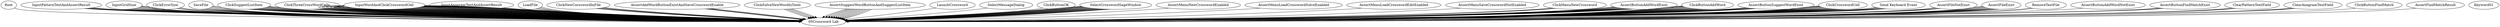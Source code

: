 // TS <-> K
digraph {
	Root
	InputPatternTextAndAssertResult
	Keyword01
	InputGridSize
	ClickErrorSize
	SaveFile
	ClickSuggestListItem
	ClickThreeCrossWordCells
	InputWordAndClickCrosswordCell
	InputAnagramTextAndAssertResult
	LoadFile
	ClickNewCorsswordInFile
	AssertAddWordButtonExistAndSaveCrosswordEnable
	ClickSolveNewWordInTools
	AssertSuggestWordButtonAndSuggestListItem
	"05Crossword Lab"
		Root -> "05Crossword Lab"
	LaunchCrossword
		LaunchCrossword -> "05Crossword Lab"
	SelectMessageDialog
		SelectMessageDialog -> "05Crossword Lab"
	ClickButtonOK
		ClickButtonOK -> "05Crossword Lab"
	SelectCrosswordSageWindow
		SelectCrosswordSageWindow -> "05Crossword Lab"
	AssertMenuNewCrosswordEnabled
		AssertMenuNewCrosswordEnabled -> "05Crossword Lab"
	AssertMenuLoadCrosswordSolveEnabled
		AssertMenuLoadCrosswordSolveEnabled -> "05Crossword Lab"
	AssertMenuLoadCrosswordEditEnabled
		AssertMenuLoadCrosswordEditEnabled -> "05Crossword Lab"
	AssertMenuSaveCrosswordNotEnabled
		AssertMenuSaveCrosswordNotEnabled -> "05Crossword Lab"
	ClickMenuNewCrossword
		ClickMenuNewCrossword -> "05Crossword Lab"
	InputGridSize
		InputGridSize -> "05Crossword Lab"
	AssertAddWordButtonExistAndSaveCrosswordEnable
		AssertAddWordButtonExistAndSaveCrosswordEnable -> "05Crossword Lab"
	ClickMenuNewCrossword
		ClickMenuNewCrossword -> "05Crossword Lab"
	InputGridSize
		InputGridSize -> "05Crossword Lab"
	AssertAddWordButtonExistAndSaveCrosswordEnable
		AssertAddWordButtonExistAndSaveCrosswordEnable -> "05Crossword Lab"
	ClickMenuNewCrossword
		ClickMenuNewCrossword -> "05Crossword Lab"
	InputGridSize
		InputGridSize -> "05Crossword Lab"
	AssertAddWordButtonExistAndSaveCrosswordEnable
		AssertAddWordButtonExistAndSaveCrosswordEnable -> "05Crossword Lab"
	ClickNewCorsswordInFile
		ClickNewCorsswordInFile -> "05Crossword Lab"
	InputGridSize
		InputGridSize -> "05Crossword Lab"
	ClickErrorSize
		ClickErrorSize -> "05Crossword Lab"
	InputGridSize
		InputGridSize -> "05Crossword Lab"
	ClickErrorSize
		ClickErrorSize -> "05Crossword Lab"
	InputGridSize
		InputGridSize -> "05Crossword Lab"
	ClickErrorSize
		ClickErrorSize -> "05Crossword Lab"
	InputGridSize
		InputGridSize -> "05Crossword Lab"
	AssertAddWordButtonExistAndSaveCrosswordEnable
		AssertAddWordButtonExistAndSaveCrosswordEnable -> "05Crossword Lab"
	ClickNewCorsswordInFile
		ClickNewCorsswordInFile -> "05Crossword Lab"
	InputGridSize
		InputGridSize -> "05Crossword Lab"
	SelectCrosswordSageWindow
		SelectCrosswordSageWindow -> "05Crossword Lab"
	AssertButtonAddWordExist
		AssertButtonAddWordExist -> "05Crossword Lab"
	ClickButtonAddWord
		ClickButtonAddWord -> "05Crossword Lab"
	ClickThreeCrossWordCells
		ClickThreeCrossWordCells -> "05Crossword Lab"
	InputWordAndClickCrosswordCell
		InputWordAndClickCrosswordCell -> "05Crossword Lab"
	InputWordAndClickCrosswordCell
		InputWordAndClickCrosswordCell -> "05Crossword Lab"
	InputWordAndClickCrosswordCell
		InputWordAndClickCrosswordCell -> "05Crossword Lab"
	InputWordAndClickCrosswordCell
		InputWordAndClickCrosswordCell -> "05Crossword Lab"
	AssertButtonSuggestWordExist
		AssertButtonSuggestWordExist -> "05Crossword Lab"
	ClickSuggestListItem
		ClickSuggestListItem -> "05Crossword Lab"
	ClickCrosswordCell
		ClickCrosswordCell -> "05Crossword Lab"
	AssertSuggestWordButtonAndSuggestListItem
		AssertSuggestWordButtonAndSuggestListItem -> "05Crossword Lab"
	AssertButtonAddWordExist
		AssertButtonAddWordExist -> "05Crossword Lab"
	ClickButtonAddWord
		ClickButtonAddWord -> "05Crossword Lab"
	ClickThreeCrossWordCells
		ClickThreeCrossWordCells -> "05Crossword Lab"
	InputWordAndClickCrosswordCell
		InputWordAndClickCrosswordCell -> "05Crossword Lab"
	InputWordAndClickCrosswordCell
		InputWordAndClickCrosswordCell -> "05Crossword Lab"
	InputWordAndClickCrosswordCell
		InputWordAndClickCrosswordCell -> "05Crossword Lab"
	AssertButtonSuggestWordExist
		AssertButtonSuggestWordExist -> "05Crossword Lab"
	ClickSuggestListItem
		ClickSuggestListItem -> "05Crossword Lab"
	AssertButtonAddWordExist
		AssertButtonAddWordExist -> "05Crossword Lab"
	ClickButtonAddWord
		ClickButtonAddWord -> "05Crossword Lab"
	ClickThreeCrossWordCells
		ClickThreeCrossWordCells -> "05Crossword Lab"
	ClickSuggestListItem
		ClickSuggestListItem -> "05Crossword Lab"
	ClickCrosswordCell
		ClickCrosswordCell -> "05Crossword Lab"
	AssertSuggestWordButtonAndSuggestListItem
		AssertSuggestWordButtonAndSuggestListItem -> "05Crossword Lab"
	AssertButtonAddWordExist
		AssertButtonAddWordExist -> "05Crossword Lab"
	ClickButtonAddWord
		ClickButtonAddWord -> "05Crossword Lab"
	ClickThreeCrossWordCells
		ClickThreeCrossWordCells -> "05Crossword Lab"
	InputWordAndClickCrosswordCell
		InputWordAndClickCrosswordCell -> "05Crossword Lab"
	InputWordAndClickCrosswordCell
		InputWordAndClickCrosswordCell -> "05Crossword Lab"
	"Send Keyboard Event"
		"Send Keyboard Event" -> "05Crossword Lab"
	ClickSuggestListItem
		ClickSuggestListItem -> "05Crossword Lab"
	AssertButtonAddWordExist
		AssertButtonAddWordExist -> "05Crossword Lab"
	ClickButtonAddWord
		ClickButtonAddWord -> "05Crossword Lab"
	ClickThreeCrossWordCells
		ClickThreeCrossWordCells -> "05Crossword Lab"
	InputWordAndClickCrosswordCell
		InputWordAndClickCrosswordCell -> "05Crossword Lab"
	InputWordAndClickCrosswordCell
		InputWordAndClickCrosswordCell -> "05Crossword Lab"
	ClickSuggestListItem
		ClickSuggestListItem -> "05Crossword Lab"
	ClickCrosswordCell
		ClickCrosswordCell -> "05Crossword Lab"
	AssertSuggestWordButtonAndSuggestListItem
		AssertSuggestWordButtonAndSuggestListItem -> "05Crossword Lab"
	ClickCrosswordCell
		ClickCrosswordCell -> "05Crossword Lab"
	AssertSuggestWordButtonAndSuggestListItem
		AssertSuggestWordButtonAndSuggestListItem -> "05Crossword Lab"
	ClickCrosswordCell
		ClickCrosswordCell -> "05Crossword Lab"
	AssertSuggestWordButtonAndSuggestListItem
		AssertSuggestWordButtonAndSuggestListItem -> "05Crossword Lab"
	ClickNewCorsswordInFile
		ClickNewCorsswordInFile -> "05Crossword Lab"
	InputGridSize
		InputGridSize -> "05Crossword Lab"
	AssertFileNotExist
		AssertFileNotExist -> "05Crossword Lab"
	SelectCrosswordSageWindow
		SelectCrosswordSageWindow -> "05Crossword Lab"
	SaveFile
		SaveFile -> "05Crossword Lab"
	AssertFileExist
		AssertFileExist -> "05Crossword Lab"
	SelectCrosswordSageWindow
		SelectCrosswordSageWindow -> "05Crossword Lab"
	SaveFile
		SaveFile -> "05Crossword Lab"
	AssertFileExist
		AssertFileExist -> "05Crossword Lab"
	RemoveTestFile
		RemoveTestFile -> "05Crossword Lab"
	AssertFileNotExist
		AssertFileNotExist -> "05Crossword Lab"
	ClickNewCorsswordInFile
		ClickNewCorsswordInFile -> "05Crossword Lab"
	InputGridSize
		InputGridSize -> "05Crossword Lab"
	SelectCrosswordSageWindow
		SelectCrosswordSageWindow -> "05Crossword Lab"
	AssertButtonAddWordExist
		AssertButtonAddWordExist -> "05Crossword Lab"
	ClickButtonAddWord
		ClickButtonAddWord -> "05Crossword Lab"
	ClickCrosswordCell
		ClickCrosswordCell -> "05Crossword Lab"
	ClickCrosswordCell
		ClickCrosswordCell -> "05Crossword Lab"
	SaveFile
		SaveFile -> "05Crossword Lab"
	AssertFileExist
		AssertFileExist -> "05Crossword Lab"
	RemoveTestFile
		RemoveTestFile -> "05Crossword Lab"
	AssertFileNotExist
		AssertFileNotExist -> "05Crossword Lab"
	AssertFileNotExist
		AssertFileNotExist -> "05Crossword Lab"
	SelectCrosswordSageWindow
		SelectCrosswordSageWindow -> "05Crossword Lab"
	LoadFile
		LoadFile -> "05Crossword Lab"
	SelectCrosswordSageWindow
		SelectCrosswordSageWindow -> "05Crossword Lab"
	AssertButtonAddWordNotExist
		AssertButtonAddWordNotExist -> "05Crossword Lab"
	AssertFileExist
		AssertFileExist -> "05Crossword Lab"
	SelectCrosswordSageWindow
		SelectCrosswordSageWindow -> "05Crossword Lab"
	LoadFile
		LoadFile -> "05Crossword Lab"
	SelectCrosswordSageWindow
		SelectCrosswordSageWindow -> "05Crossword Lab"
	AssertButtonAddWordExist
		AssertButtonAddWordExist -> "05Crossword Lab"
	ClickSolveNewWordInTools
		ClickSolveNewWordInTools -> "05Crossword Lab"
	AssertButtonFindMatchExist
		AssertButtonFindMatchExist -> "05Crossword Lab"
	InputPatternTextAndAssertResult
		InputPatternTextAndAssertResult -> "05Crossword Lab"
	ClearPatternTextField
		ClearPatternTextField -> "05Crossword Lab"
	InputPatternTextAndAssertResult
		InputPatternTextAndAssertResult -> "05Crossword Lab"
	ClearPatternTextField
		ClearPatternTextField -> "05Crossword Lab"
	InputPatternTextAndAssertResult
		InputPatternTextAndAssertResult -> "05Crossword Lab"
	ClearPatternTextField
		ClearPatternTextField -> "05Crossword Lab"
	InputPatternTextAndAssertResult
		InputPatternTextAndAssertResult -> "05Crossword Lab"
	ClickSolveNewWordInTools
		ClickSolveNewWordInTools -> "05Crossword Lab"
	AssertButtonFindMatchExist
		AssertButtonFindMatchExist -> "05Crossword Lab"
	InputAnagramTextAndAssertResult
		InputAnagramTextAndAssertResult -> "05Crossword Lab"
	ClearAnagramTextField
		ClearAnagramTextField -> "05Crossword Lab"
	InputAnagramTextAndAssertResult
		InputAnagramTextAndAssertResult -> "05Crossword Lab"
	ClearAnagramTextField
		ClearAnagramTextField -> "05Crossword Lab"
	InputAnagramTextAndAssertResult
		InputAnagramTextAndAssertResult -> "05Crossword Lab"
	ClickNewCorsswordInFile
		ClickNewCorsswordInFile -> "05Crossword Lab"
	InputGridSize
		InputGridSize -> "05Crossword Lab"
	SelectCrosswordSageWindow
		SelectCrosswordSageWindow -> "05Crossword Lab"
	AssertButtonAddWordExist
		AssertButtonAddWordExist -> "05Crossword Lab"
	ClickButtonAddWord
		ClickButtonAddWord -> "05Crossword Lab"
	ClickThreeCrossWordCells
		ClickThreeCrossWordCells -> "05Crossword Lab"
	InputWordAndClickCrosswordCell
		InputWordAndClickCrosswordCell -> "05Crossword Lab"
	InputWordAndClickCrosswordCell
		InputWordAndClickCrosswordCell -> "05Crossword Lab"
	InputWordAndClickCrosswordCell
		InputWordAndClickCrosswordCell -> "05Crossword Lab"
	InputWordAndClickCrosswordCell
		InputWordAndClickCrosswordCell -> "05Crossword Lab"
	ClickSuggestListItem
		ClickSuggestListItem -> "05Crossword Lab"
	ClickButtonAddWord
		ClickButtonAddWord -> "05Crossword Lab"
	ClickThreeCrossWordCells
		ClickThreeCrossWordCells -> "05Crossword Lab"
	InputWordAndClickCrosswordCell
		InputWordAndClickCrosswordCell -> "05Crossword Lab"
	InputWordAndClickCrosswordCell
		InputWordAndClickCrosswordCell -> "05Crossword Lab"
	InputWordAndClickCrosswordCell
		InputWordAndClickCrosswordCell -> "05Crossword Lab"
	"Send Keyboard Event"
		"Send Keyboard Event" -> "05Crossword Lab"
	ClickButtonAddWord
		ClickButtonAddWord -> "05Crossword Lab"
	ClickThreeCrossWordCells
		ClickThreeCrossWordCells -> "05Crossword Lab"
	InputWordAndClickCrosswordCell
		InputWordAndClickCrosswordCell -> "05Crossword Lab"
	"Send Keyboard Event"
		"Send Keyboard Event" -> "05Crossword Lab"
	ClickSuggestListItem
		ClickSuggestListItem -> "05Crossword Lab"
	ClickCrosswordCell
		ClickCrosswordCell -> "05Crossword Lab"
	AssertSuggestWordButtonAndSuggestListItem
		AssertSuggestWordButtonAndSuggestListItem -> "05Crossword Lab"
	ClickButtonAddWord
		ClickButtonAddWord -> "05Crossword Lab"
	ClickThreeCrossWordCells
		ClickThreeCrossWordCells -> "05Crossword Lab"
	InputWordAndClickCrosswordCell
		InputWordAndClickCrosswordCell -> "05Crossword Lab"
	InputWordAndClickCrosswordCell
		InputWordAndClickCrosswordCell -> "05Crossword Lab"
	InputWordAndClickCrosswordCell
		InputWordAndClickCrosswordCell -> "05Crossword Lab"
	"Send Keyboard Event"
		"Send Keyboard Event" -> "05Crossword Lab"
	AssertButtonSuggestWordExist
		AssertButtonSuggestWordExist -> "05Crossword Lab"
	ClickSuggestListItem
		ClickSuggestListItem -> "05Crossword Lab"
	ClickCrosswordCell
		ClickCrosswordCell -> "05Crossword Lab"
	AssertSuggestWordButtonAndSuggestListItem
		AssertSuggestWordButtonAndSuggestListItem -> "05Crossword Lab"
	ClickButtonAddWord
		ClickButtonAddWord -> "05Crossword Lab"
	ClickThreeCrossWordCells
		ClickThreeCrossWordCells -> "05Crossword Lab"
	InputWordAndClickCrosswordCell
		InputWordAndClickCrosswordCell -> "05Crossword Lab"
	InputWordAndClickCrosswordCell
		InputWordAndClickCrosswordCell -> "05Crossword Lab"
	AssertButtonSuggestWordExist
		AssertButtonSuggestWordExist -> "05Crossword Lab"
	ClickSuggestListItem
		ClickSuggestListItem -> "05Crossword Lab"
	ClickCrosswordCell
		ClickCrosswordCell -> "05Crossword Lab"
	AssertSuggestWordButtonAndSuggestListItem
		AssertSuggestWordButtonAndSuggestListItem -> "05Crossword Lab"
	SaveFile
		SaveFile -> "05Crossword Lab"
	AssertFileExist
		AssertFileExist -> "05Crossword Lab"
	ClickSolveNewWordInTools
		ClickSolveNewWordInTools -> "05Crossword Lab"
	AssertButtonFindMatchExist
		AssertButtonFindMatchExist -> "05Crossword Lab"
	ClickButtonFindMatch
		ClickButtonFindMatch -> "05Crossword Lab"
	AssertFindMatchResult
		AssertFindMatchResult -> "05Crossword Lab"
	LoadFile
		LoadFile -> "05Crossword Lab"
	SelectCrosswordSageWindow
		SelectCrosswordSageWindow -> "05Crossword Lab"
	ClickButtonAddWord
		ClickButtonAddWord -> "05Crossword Lab"
	ClickThreeCrossWordCells
		ClickThreeCrossWordCells -> "05Crossword Lab"
	InputWordAndClickCrosswordCell
		InputWordAndClickCrosswordCell -> "05Crossword Lab"
	InputWordAndClickCrosswordCell
		InputWordAndClickCrosswordCell -> "05Crossword Lab"
	InputWordAndClickCrosswordCell
		InputWordAndClickCrosswordCell -> "05Crossword Lab"
	InputWordAndClickCrosswordCell
		InputWordAndClickCrosswordCell -> "05Crossword Lab"
	AssertButtonSuggestWordExist
		AssertButtonSuggestWordExist -> "05Crossword Lab"
	ClickSuggestListItem
		ClickSuggestListItem -> "05Crossword Lab"
	ClickCrosswordCell
		ClickCrosswordCell -> "05Crossword Lab"
	AssertSuggestWordButtonAndSuggestListItem
		AssertSuggestWordButtonAndSuggestListItem -> "05Crossword Lab"
	SaveFile
		SaveFile -> "05Crossword Lab"
	AssertFileExist
		AssertFileExist -> "05Crossword Lab"
	ClickSolveNewWordInTools
		ClickSolveNewWordInTools -> "05Crossword Lab"
	InputAnagramTextAndAssertResult
		InputAnagramTextAndAssertResult -> "05Crossword Lab"
	ClearAnagramTextField
		ClearAnagramTextField -> "05Crossword Lab"
	InputPatternTextAndAssertResult
		InputPatternTextAndAssertResult -> "05Crossword Lab"
	AssertFileExist
		AssertFileExist -> "05Crossword Lab"
	SelectCrosswordSageWindow
		SelectCrosswordSageWindow -> "05Crossword Lab"
	LoadFile
		LoadFile -> "05Crossword Lab"
	SelectCrosswordSageWindow
		SelectCrosswordSageWindow -> "05Crossword Lab"
	AssertButtonAddWordExist
		AssertButtonAddWordExist -> "05Crossword Lab"
	ClickButtonAddWord
		ClickButtonAddWord -> "05Crossword Lab"
	ClickThreeCrossWordCells
		ClickThreeCrossWordCells -> "05Crossword Lab"
	InputWordAndClickCrosswordCell
		InputWordAndClickCrosswordCell -> "05Crossword Lab"
	InputWordAndClickCrosswordCell
		InputWordAndClickCrosswordCell -> "05Crossword Lab"
	InputWordAndClickCrosswordCell
		InputWordAndClickCrosswordCell -> "05Crossword Lab"
	InputWordAndClickCrosswordCell
		InputWordAndClickCrosswordCell -> "05Crossword Lab"
	ClickSuggestListItem
		ClickSuggestListItem -> "05Crossword Lab"
	ClickButtonAddWord
		ClickButtonAddWord -> "05Crossword Lab"
	ClickThreeCrossWordCells
		ClickThreeCrossWordCells -> "05Crossword Lab"
	InputWordAndClickCrosswordCell
		InputWordAndClickCrosswordCell -> "05Crossword Lab"
	InputWordAndClickCrosswordCell
		InputWordAndClickCrosswordCell -> "05Crossword Lab"
	InputWordAndClickCrosswordCell
		InputWordAndClickCrosswordCell -> "05Crossword Lab"
	InputWordAndClickCrosswordCell
		InputWordAndClickCrosswordCell -> "05Crossword Lab"
	InputWordAndClickCrosswordCell
		InputWordAndClickCrosswordCell -> "05Crossword Lab"
	"Send Keyboard Event"
		"Send Keyboard Event" -> "05Crossword Lab"
	ClickButtonAddWord
		ClickButtonAddWord -> "05Crossword Lab"
	ClickCrosswordCell
		ClickCrosswordCell -> "05Crossword Lab"
	ClickCrosswordCell
		ClickCrosswordCell -> "05Crossword Lab"
	SaveFile
		SaveFile -> "05Crossword Lab"
	SelectCrosswordSageWindow
		SelectCrosswordSageWindow -> "05Crossword Lab"
	AssertButtonAddWordExist
		AssertButtonAddWordExist -> "05Crossword Lab"
	ClickCrosswordCell
		ClickCrosswordCell -> "05Crossword Lab"
	InputWordAndClickCrosswordCell
		InputWordAndClickCrosswordCell -> "05Crossword Lab"
	InputWordAndClickCrosswordCell
		InputWordAndClickCrosswordCell -> "05Crossword Lab"
	InputWordAndClickCrosswordCell
		InputWordAndClickCrosswordCell -> "05Crossword Lab"
	AssertButtonSuggestWordExist
		AssertButtonSuggestWordExist -> "05Crossword Lab"
	ClickSuggestListItem
		ClickSuggestListItem -> "05Crossword Lab"
	ClickCrosswordCell
		ClickCrosswordCell -> "05Crossword Lab"
	AssertSuggestWordButtonAndSuggestListItem
		AssertSuggestWordButtonAndSuggestListItem -> "05Crossword Lab"
	SaveFile
		SaveFile -> "05Crossword Lab"
	SelectCrosswordSageWindow
		SelectCrosswordSageWindow -> "05Crossword Lab"
	AssertButtonAddWordExist
		AssertButtonAddWordExist -> "05Crossword Lab"
	ClickButtonAddWord
		ClickButtonAddWord -> "05Crossword Lab"
	ClickThreeCrossWordCells
		ClickThreeCrossWordCells -> "05Crossword Lab"
	InputWordAndClickCrosswordCell
		InputWordAndClickCrosswordCell -> "05Crossword Lab"
	InputWordAndClickCrosswordCell
		InputWordAndClickCrosswordCell -> "05Crossword Lab"
	InputWordAndClickCrosswordCell
		InputWordAndClickCrosswordCell -> "05Crossword Lab"
	"Send Keyboard Event"
		"Send Keyboard Event" -> "05Crossword Lab"
	SelectCrosswordSageWindow
		SelectCrosswordSageWindow -> "05Crossword Lab"
	SaveFile
		SaveFile -> "05Crossword Lab"
	AssertFileExist
		AssertFileExist -> "05Crossword Lab"
	AssertFileExist
		AssertFileExist -> "05Crossword Lab"
	AssertFileExist
		AssertFileExist -> "05Crossword Lab"
}